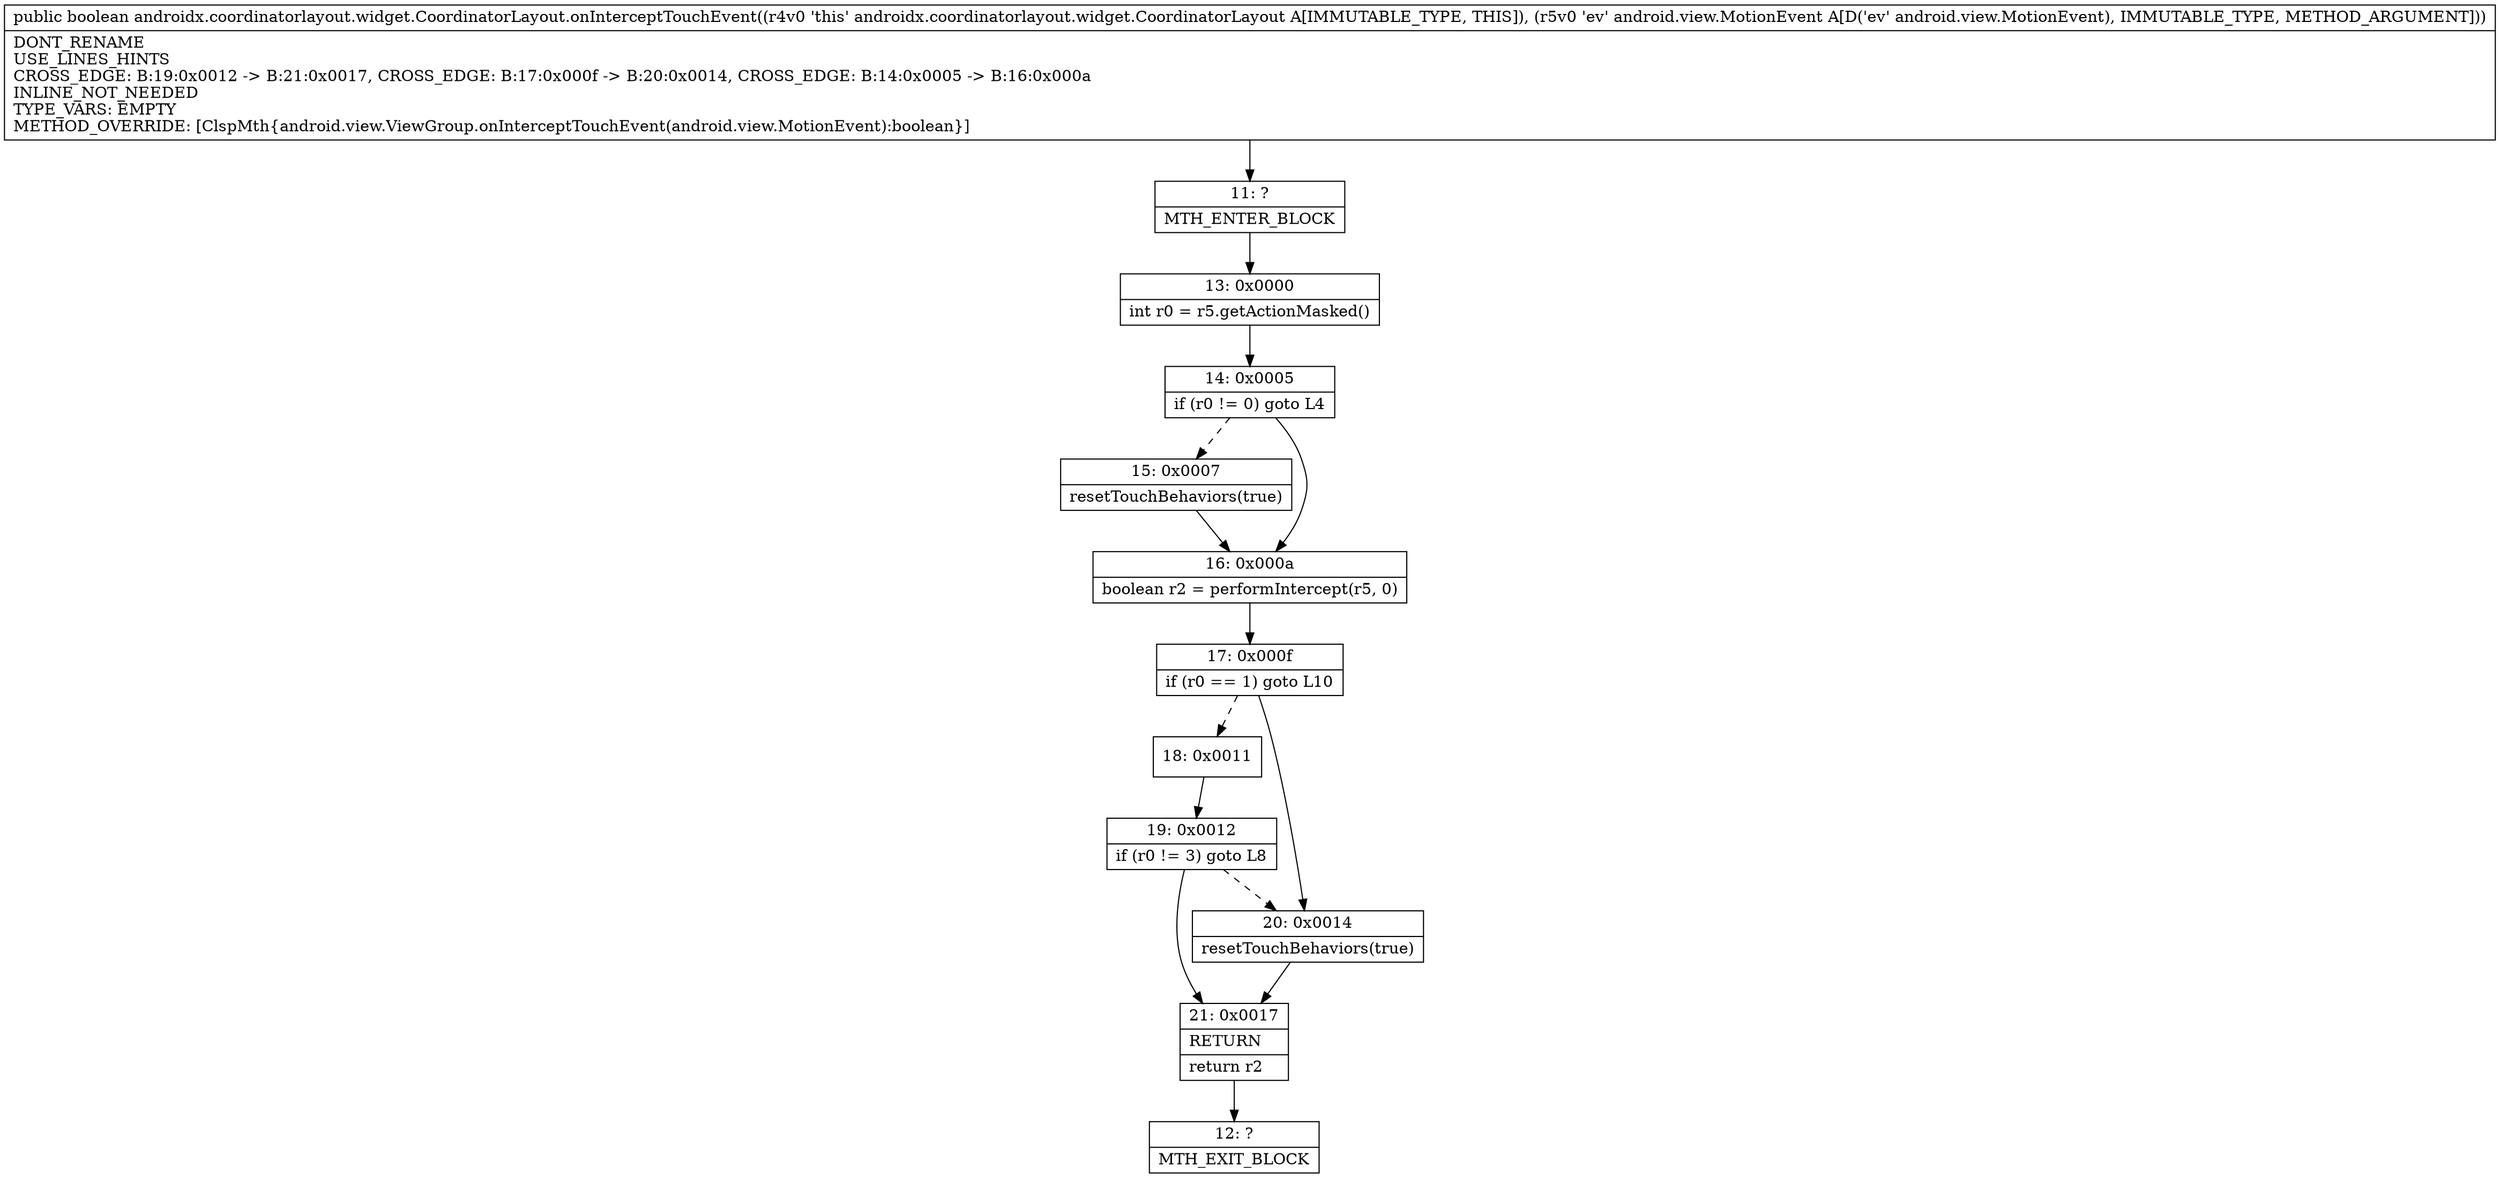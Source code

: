 digraph "CFG forandroidx.coordinatorlayout.widget.CoordinatorLayout.onInterceptTouchEvent(Landroid\/view\/MotionEvent;)Z" {
Node_11 [shape=record,label="{11\:\ ?|MTH_ENTER_BLOCK\l}"];
Node_13 [shape=record,label="{13\:\ 0x0000|int r0 = r5.getActionMasked()\l}"];
Node_14 [shape=record,label="{14\:\ 0x0005|if (r0 != 0) goto L4\l}"];
Node_15 [shape=record,label="{15\:\ 0x0007|resetTouchBehaviors(true)\l}"];
Node_16 [shape=record,label="{16\:\ 0x000a|boolean r2 = performIntercept(r5, 0)\l}"];
Node_17 [shape=record,label="{17\:\ 0x000f|if (r0 == 1) goto L10\l}"];
Node_18 [shape=record,label="{18\:\ 0x0011}"];
Node_19 [shape=record,label="{19\:\ 0x0012|if (r0 != 3) goto L8\l}"];
Node_21 [shape=record,label="{21\:\ 0x0017|RETURN\l|return r2\l}"];
Node_12 [shape=record,label="{12\:\ ?|MTH_EXIT_BLOCK\l}"];
Node_20 [shape=record,label="{20\:\ 0x0014|resetTouchBehaviors(true)\l}"];
MethodNode[shape=record,label="{public boolean androidx.coordinatorlayout.widget.CoordinatorLayout.onInterceptTouchEvent((r4v0 'this' androidx.coordinatorlayout.widget.CoordinatorLayout A[IMMUTABLE_TYPE, THIS]), (r5v0 'ev' android.view.MotionEvent A[D('ev' android.view.MotionEvent), IMMUTABLE_TYPE, METHOD_ARGUMENT]))  | DONT_RENAME\lUSE_LINES_HINTS\lCROSS_EDGE: B:19:0x0012 \-\> B:21:0x0017, CROSS_EDGE: B:17:0x000f \-\> B:20:0x0014, CROSS_EDGE: B:14:0x0005 \-\> B:16:0x000a\lINLINE_NOT_NEEDED\lTYPE_VARS: EMPTY\lMETHOD_OVERRIDE: [ClspMth\{android.view.ViewGroup.onInterceptTouchEvent(android.view.MotionEvent):boolean\}]\l}"];
MethodNode -> Node_11;Node_11 -> Node_13;
Node_13 -> Node_14;
Node_14 -> Node_15[style=dashed];
Node_14 -> Node_16;
Node_15 -> Node_16;
Node_16 -> Node_17;
Node_17 -> Node_18[style=dashed];
Node_17 -> Node_20;
Node_18 -> Node_19;
Node_19 -> Node_20[style=dashed];
Node_19 -> Node_21;
Node_21 -> Node_12;
Node_20 -> Node_21;
}

